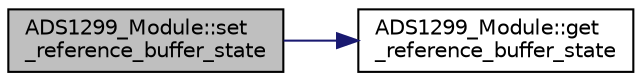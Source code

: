 digraph "ADS1299_Module::set_reference_buffer_state"
{
 // LATEX_PDF_SIZE
  edge [fontname="Helvetica",fontsize="10",labelfontname="Helvetica",labelfontsize="10"];
  node [fontname="Helvetica",fontsize="10",shape=record];
  rankdir="LR";
  Node1 [label="ADS1299_Module::set\l_reference_buffer_state",height=0.2,width=0.4,color="black", fillcolor="grey75", style="filled", fontcolor="black",tooltip="Sets the power state of the internal reference buffer."];
  Node1 -> Node2 [color="midnightblue",fontsize="10",style="solid",fontname="Helvetica"];
  Node2 [label="ADS1299_Module::get\l_reference_buffer_state",height=0.2,width=0.4,color="black", fillcolor="white", style="filled",URL="$class_a_d_s1299___module.html#ae8c625255085e5fc9ddb770e70884345",tooltip="Gets the power state of the internal reference buffer."];
}
